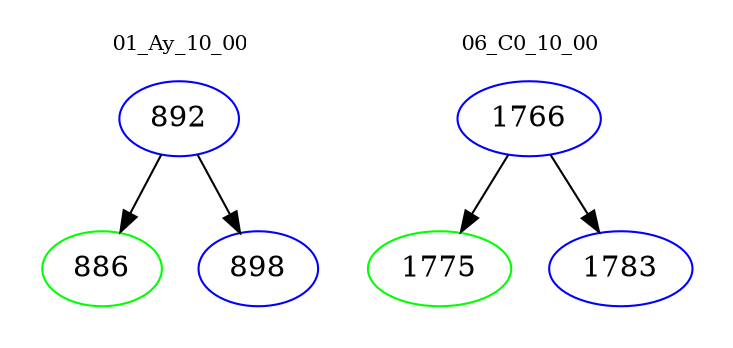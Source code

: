 digraph{
subgraph cluster_0 {
color = white
label = "01_Ay_10_00";
fontsize=10;
T0_892 [label="892", color="blue"]
T0_892 -> T0_886 [color="black"]
T0_886 [label="886", color="green"]
T0_892 -> T0_898 [color="black"]
T0_898 [label="898", color="blue"]
}
subgraph cluster_1 {
color = white
label = "06_C0_10_00";
fontsize=10;
T1_1766 [label="1766", color="blue"]
T1_1766 -> T1_1775 [color="black"]
T1_1775 [label="1775", color="green"]
T1_1766 -> T1_1783 [color="black"]
T1_1783 [label="1783", color="blue"]
}
}
